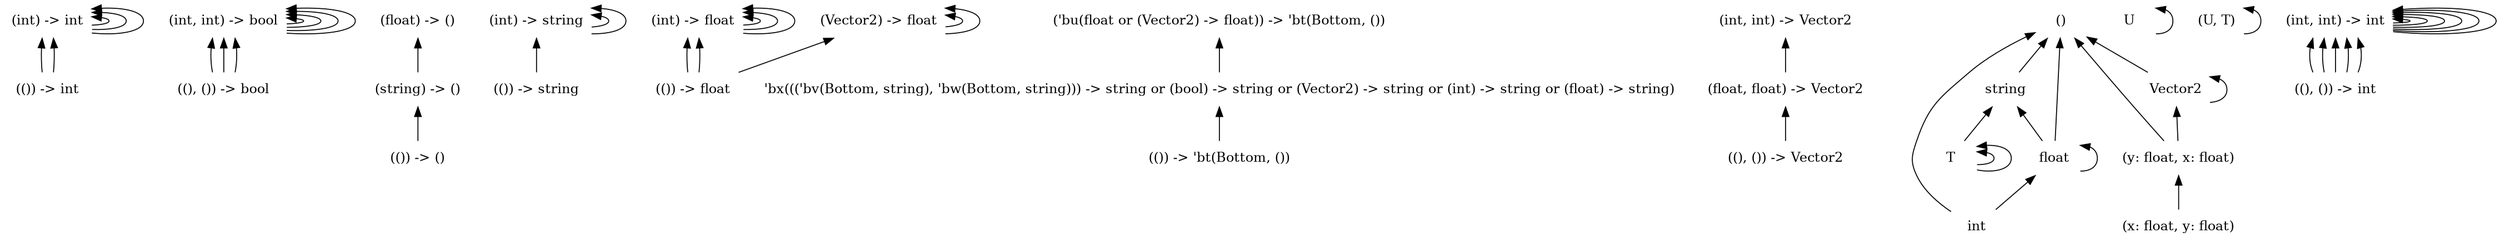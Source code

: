 digraph order {
  graph [
    size = "30,10"
    ];
  node [
    shape = none
    ];
  edge [
    dir = back
    ];
  "(()) -> int"
  "(int) -> int"
  "((), ()) -> bool"
  "(int, int) -> bool"
  "(()) -> ()"
  "(string) -> ()"
  "(()) -> string"
  "(int) -> string"
  "(()) -> float"
  "(int) -> float"
  "(()) -> 'bt(Bottom, ())"
  "(Vector2) -> float"
  "((), ()) -> Vector2"
  "(float, float) -> Vector2"
  "(float) -> ()"
  "string"
  "Vector2"
  "('bu(float or (Vector2) -> float)) -> 'bt(Bottom, ())"
  "(int, int) -> Vector2"
  "(y: float, x: float)"
  "T"
  "U"
  "T"
  "T"
  "()"
  "(U, T)"
  "'bx((('bv(Bottom, string), 'bw(Bottom, string))) -> string or (bool) -> string or (Vector2) -> string or (int) -> string or (float) -> string)"
  "float"
  "int"
  "((), ()) -> int"
  "(int, int) -> int"
  "(float, float) -> Vector2" -> "((), ()) -> Vector2"
  "(int, int) -> Vector2" -> "(float, float) -> Vector2"
  "(int, int) -> int" -> "((), ()) -> int"
  "(int, int) -> int" -> "((), ()) -> int"
  "(int, int) -> int" -> "((), ()) -> int"
  "(int, int) -> int" -> "(int, int) -> int"
  "(int, int) -> int" -> "((), ()) -> int"
  "(int, int) -> int" -> "((), ()) -> int"
  "(int, int) -> int" -> "(int, int) -> int"
  "(int) -> int" -> "(int) -> int"
  "(int) -> int" -> "(()) -> int"
  "(int) -> int" -> "(()) -> int"
  "(int) -> int" -> "(int) -> int"
  "(int, int) -> int" -> "(int, int) -> int"
  "(int) -> int" -> "(int) -> int"
  "(int, int) -> int" -> "(int, int) -> int"
  "(int, int) -> bool" -> "((), ()) -> bool"
  "(int, int) -> bool" -> "(int, int) -> bool"
  "(int, int) -> bool" -> "((), ()) -> bool"
  "(int, int) -> bool" -> "((), ()) -> bool"
  "(int, int) -> bool" -> "(int, int) -> bool"
  "(int, int) -> bool" -> "(int, int) -> bool"
  "(int) -> string" -> "(()) -> string"
  "(int) -> string" -> "(int) -> string"
  "(int) -> string" -> "(int) -> string"
  "(string) -> ()" -> "(()) -> ()"
  "string" -> "T"
  "string" -> "float"
  "Vector2" -> "Vector2"
  "Vector2" -> "(y: float, x: float)"
  "(float) -> ()" -> "(string) -> ()"
  "(int, int) -> bool" -> "(int, int) -> bool"
  "(int, int) -> int" -> "(int, int) -> int"
  "(int, int) -> int" -> "(int, int) -> int"
  "(int) -> float" -> "(()) -> float"
  "(int) -> float" -> "(()) -> float"
  "(int) -> float" -> "(int) -> float"
  "(int) -> float" -> "(int) -> float"
  "(int) -> float" -> "(int) -> float"
  "('bu(float or (Vector2) -> float)) -> 'bt(Bottom, ())" -> "'bx((('bv(Bottom, string), 'bw(Bottom, string))) -> string or (bool) -> string or (Vector2) -> string or (int) -> string or (float) -> string)"
  "(y: float, x: float)" -> "(x: float, y: float)"
  "T" -> "T"
  "U" -> "U"
  "T" -> "T"
  "()" -> "string"
  "()" -> "Vector2"
  "()" -> "(y: float, x: float)"
  "()" -> "float"
  "()" -> "int"
  "(U, T)" -> "(U, T)"
  "'bx((('bv(Bottom, string), 'bw(Bottom, string))) -> string or (bool) -> string or (Vector2) -> string or (int) -> string or (float) -> string)" -> "(()) -> 'bt(Bottom, ())"
  "float" -> "float"
  "float" -> "int"
  "(Vector2) -> float" -> "(()) -> float"
  "(Vector2) -> float" -> "(Vector2) -> float"
  "(Vector2) -> float" -> "(Vector2) -> float"
}